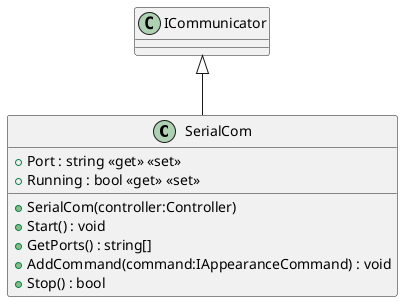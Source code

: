 @startuml
class SerialCom {
    + SerialCom(controller:Controller)
    + Port : string <<get>> <<set>>
    + Running : bool <<get>> <<set>>
    + Start() : void
    + GetPorts() : string[]
    + AddCommand(command:IAppearanceCommand) : void
    + Stop() : bool
}
ICommunicator <|-- SerialCom
@enduml

